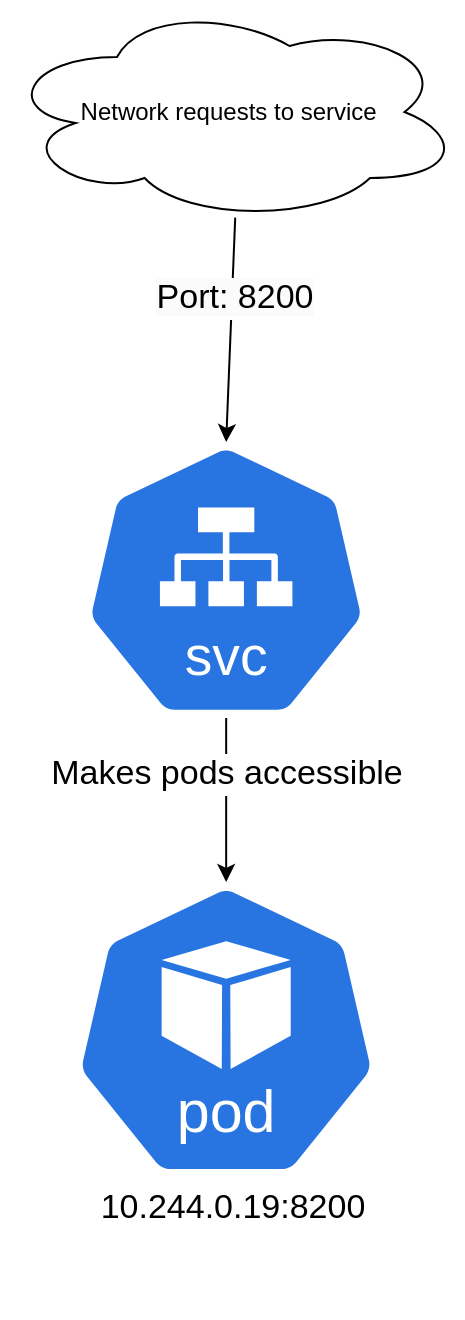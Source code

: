 <mxfile version="24.8.3">
  <diagram name="Страница — 1" id="CxeYqZlNNohPFbJ6z3kX">
    <mxGraphModel dx="1283" dy="1937" grid="1" gridSize="10" guides="1" tooltips="1" connect="1" arrows="1" fold="1" page="1" pageScale="1" pageWidth="827" pageHeight="1169" math="0" shadow="0">
      <root>
        <mxCell id="0" />
        <mxCell id="1" parent="0" />
        <mxCell id="WAUxL1C-aB_4WvaoG28v-1" value="" style="aspect=fixed;sketch=0;html=1;dashed=0;whitespace=wrap;verticalLabelPosition=bottom;verticalAlign=top;fillColor=#2875E2;strokeColor=#ffffff;points=[[0.005,0.63,0],[0.1,0.2,0],[0.9,0.2,0],[0.5,0,0],[0.995,0.63,0],[0.72,0.99,0],[0.5,1,0],[0.28,0.99,0]];shape=mxgraph.kubernetes.icon2;kubernetesLabel=1;prIcon=pod" vertex="1" parent="1">
          <mxGeometry x="270" y="240" width="154.17" height="148" as="geometry" />
        </mxCell>
        <mxCell id="WAUxL1C-aB_4WvaoG28v-2" value="" style="aspect=fixed;sketch=0;html=1;dashed=0;whitespace=wrap;verticalLabelPosition=bottom;verticalAlign=top;fillColor=#2875E2;strokeColor=#ffffff;points=[[0.005,0.63,0],[0.1,0.2,0],[0.9,0.2,0],[0.5,0,0],[0.995,0.63,0],[0.72,0.99,0],[0.5,1,0],[0.28,0.99,0]];shape=mxgraph.kubernetes.icon2;kubernetesLabel=1;prIcon=svc" vertex="1" parent="1">
          <mxGeometry x="275.21" y="20" width="143.75" height="138" as="geometry" />
        </mxCell>
        <mxCell id="WAUxL1C-aB_4WvaoG28v-3" value="" style="endArrow=classic;html=1;rounded=0;exitX=0.5;exitY=1;exitDx=0;exitDy=0;exitPerimeter=0;entryX=0.5;entryY=0;entryDx=0;entryDy=0;entryPerimeter=0;" edge="1" parent="1" source="WAUxL1C-aB_4WvaoG28v-2" target="WAUxL1C-aB_4WvaoG28v-1">
          <mxGeometry width="50" height="50" relative="1" as="geometry">
            <mxPoint x="410" y="370" as="sourcePoint" />
            <mxPoint x="460" y="320" as="targetPoint" />
          </mxGeometry>
        </mxCell>
        <mxCell id="WAUxL1C-aB_4WvaoG28v-11" value="&lt;font style=&quot;font-size: 17px;&quot;&gt;Makes pods accessible&lt;/font&gt;" style="edgeLabel;html=1;align=center;verticalAlign=middle;resizable=0;points=[];" vertex="1" connectable="0" parent="WAUxL1C-aB_4WvaoG28v-3">
          <mxGeometry x="-0.289" relative="1" as="geometry">
            <mxPoint y="-1" as="offset" />
          </mxGeometry>
        </mxCell>
        <mxCell id="WAUxL1C-aB_4WvaoG28v-5" value="&lt;font style=&quot;font-size: 17px;&quot;&gt;10.244.0.19:8200&lt;/font&gt;&lt;div&gt;&lt;span style=&quot;font-size: 17px;&quot;&gt;&lt;br&gt;&lt;/span&gt;&lt;div style=&quot;font-size: 17px;&quot;&gt;&lt;br&gt;&lt;/div&gt;&lt;/div&gt;" style="text;html=1;align=center;verticalAlign=middle;resizable=0;points=[];autosize=1;strokeColor=none;fillColor=none;" vertex="1" parent="1">
          <mxGeometry x="270" y="388" width="160" height="70" as="geometry" />
        </mxCell>
        <mxCell id="WAUxL1C-aB_4WvaoG28v-6" value="" style="endArrow=classic;html=1;rounded=0;entryX=0.5;entryY=0;entryDx=0;entryDy=0;entryPerimeter=0;exitX=0.507;exitY=0.98;exitDx=0;exitDy=0;exitPerimeter=0;" edge="1" parent="1" source="WAUxL1C-aB_4WvaoG28v-7" target="WAUxL1C-aB_4WvaoG28v-2">
          <mxGeometry width="50" height="50" relative="1" as="geometry">
            <mxPoint x="347" y="-110" as="sourcePoint" />
            <mxPoint x="450" y="30" as="targetPoint" />
          </mxGeometry>
        </mxCell>
        <mxCell id="WAUxL1C-aB_4WvaoG28v-9" value="&lt;span style=&quot;font-size: 17px; background-color: rgb(251, 251, 251);&quot;&gt;Port: 8200&lt;/span&gt;" style="edgeLabel;html=1;align=center;verticalAlign=middle;resizable=0;points=[];" vertex="1" connectable="0" parent="WAUxL1C-aB_4WvaoG28v-6">
          <mxGeometry x="-0.287" y="1" relative="1" as="geometry">
            <mxPoint as="offset" />
          </mxGeometry>
        </mxCell>
        <mxCell id="WAUxL1C-aB_4WvaoG28v-7" value="Network requests to service&lt;span style=&quot;background-color: initial;&quot;&gt;&amp;nbsp;&lt;/span&gt;" style="ellipse;shape=cloud;whiteSpace=wrap;html=1;" vertex="1" parent="1">
          <mxGeometry x="235" y="-200" width="230" height="110" as="geometry" />
        </mxCell>
      </root>
    </mxGraphModel>
  </diagram>
</mxfile>
